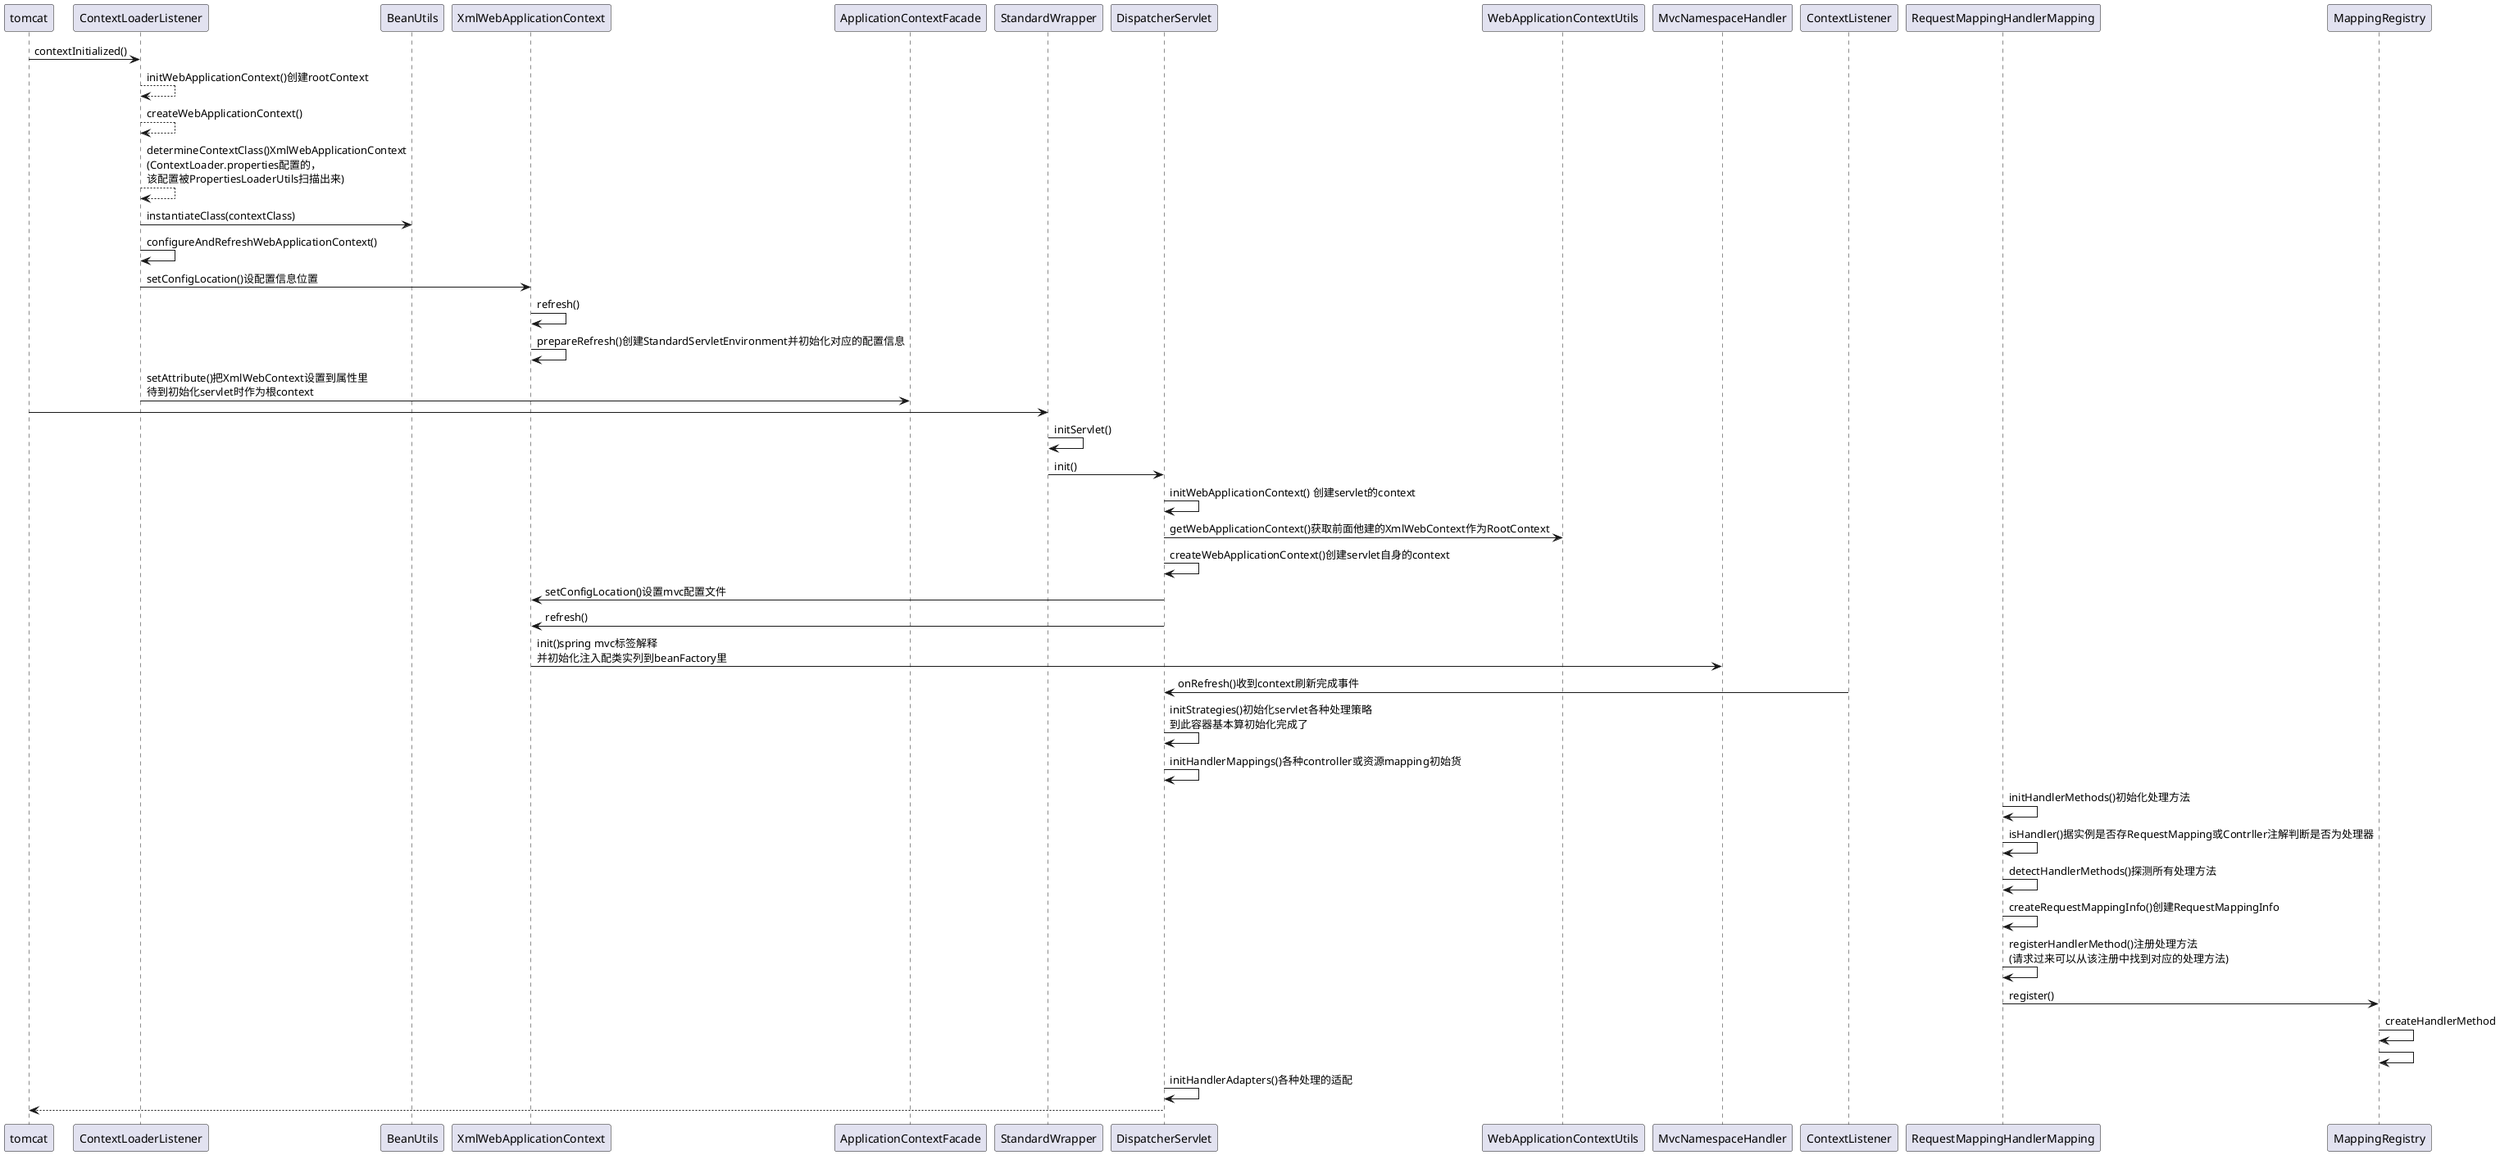 @startuml
tomcat -> ContextLoaderListener: contextInitialized()
ContextLoaderListener --> ContextLoaderListener: initWebApplicationContext()创建rootContext
ContextLoaderListener --> ContextLoaderListener:createWebApplicationContext()
ContextLoaderListener -->ContextLoaderListener:determineContextClass()XmlWebApplicationContext\n(ContextLoader.properties配置的，\n该配置被PropertiesLoaderUtils扫描出来)
ContextLoaderListener->BeanUtils:instantiateClass(contextClass)
ContextLoaderListener->ContextLoaderListener:configureAndRefreshWebApplicationContext()
ContextLoaderListener->XmlWebApplicationContext:setConfigLocation()设配置信息位置
XmlWebApplicationContext->XmlWebApplicationContext:refresh()
XmlWebApplicationContext->XmlWebApplicationContext:prepareRefresh()创建StandardServletEnvironment并初始化对应的配置信息
ContextLoaderListener->ApplicationContextFacade:setAttribute()把XmlWebContext设置到属性里\n待到初始化servlet时作为根context
tomcat->StandardWrapper:
StandardWrapper->StandardWrapper:initServlet()
StandardWrapper->DispatcherServlet:init()
DispatcherServlet->DispatcherServlet:initWebApplicationContext() 创建servlet的context
DispatcherServlet->WebApplicationContextUtils:getWebApplicationContext()获取前面他建的XmlWebContext作为RootContext
DispatcherServlet->DispatcherServlet:createWebApplicationContext()创建servlet自身的context
DispatcherServlet->XmlWebApplicationContext:setConfigLocation()设置mvc配置文件
DispatcherServlet->XmlWebApplicationContext:refresh()
XmlWebApplicationContext->MvcNamespaceHandler:init()spring mvc标签解释\n并初始化注入配类实列到beanFactory里
ContextListener->DispatcherServlet:onRefresh()收到context刷新完成事件
DispatcherServlet->DispatcherServlet:initStrategies()初始化servlet各种处理策略\n到此容器基本算初始化完成了
DispatcherServlet->DispatcherServlet:initHandlerMappings()各种controller或资源mapping初始货
RequestMappingHandlerMapping->RequestMappingHandlerMapping:initHandlerMethods()初始化处理方法
RequestMappingHandlerMapping->RequestMappingHandlerMapping:isHandler()据实例是否存RequestMapping或Contrller注解判断是否为处理器
RequestMappingHandlerMapping->RequestMappingHandlerMapping:detectHandlerMethods()探测所有处理方法
RequestMappingHandlerMapping->RequestMappingHandlerMapping:createRequestMappingInfo()创建RequestMappingInfo
RequestMappingHandlerMapping->RequestMappingHandlerMapping:registerHandlerMethod()注册处理方法\n(请求过来可以从该注册中找到对应的处理方法)
RequestMappingHandlerMapping->MappingRegistry:register()
MappingRegistry->MappingRegistry:createHandlerMethod
MappingRegistry->MappingRegistry:
DispatcherServlet->DispatcherServlet:initHandlerAdapters()各种处理的适配
tomcat <-- DispatcherServlet:
@enduml
